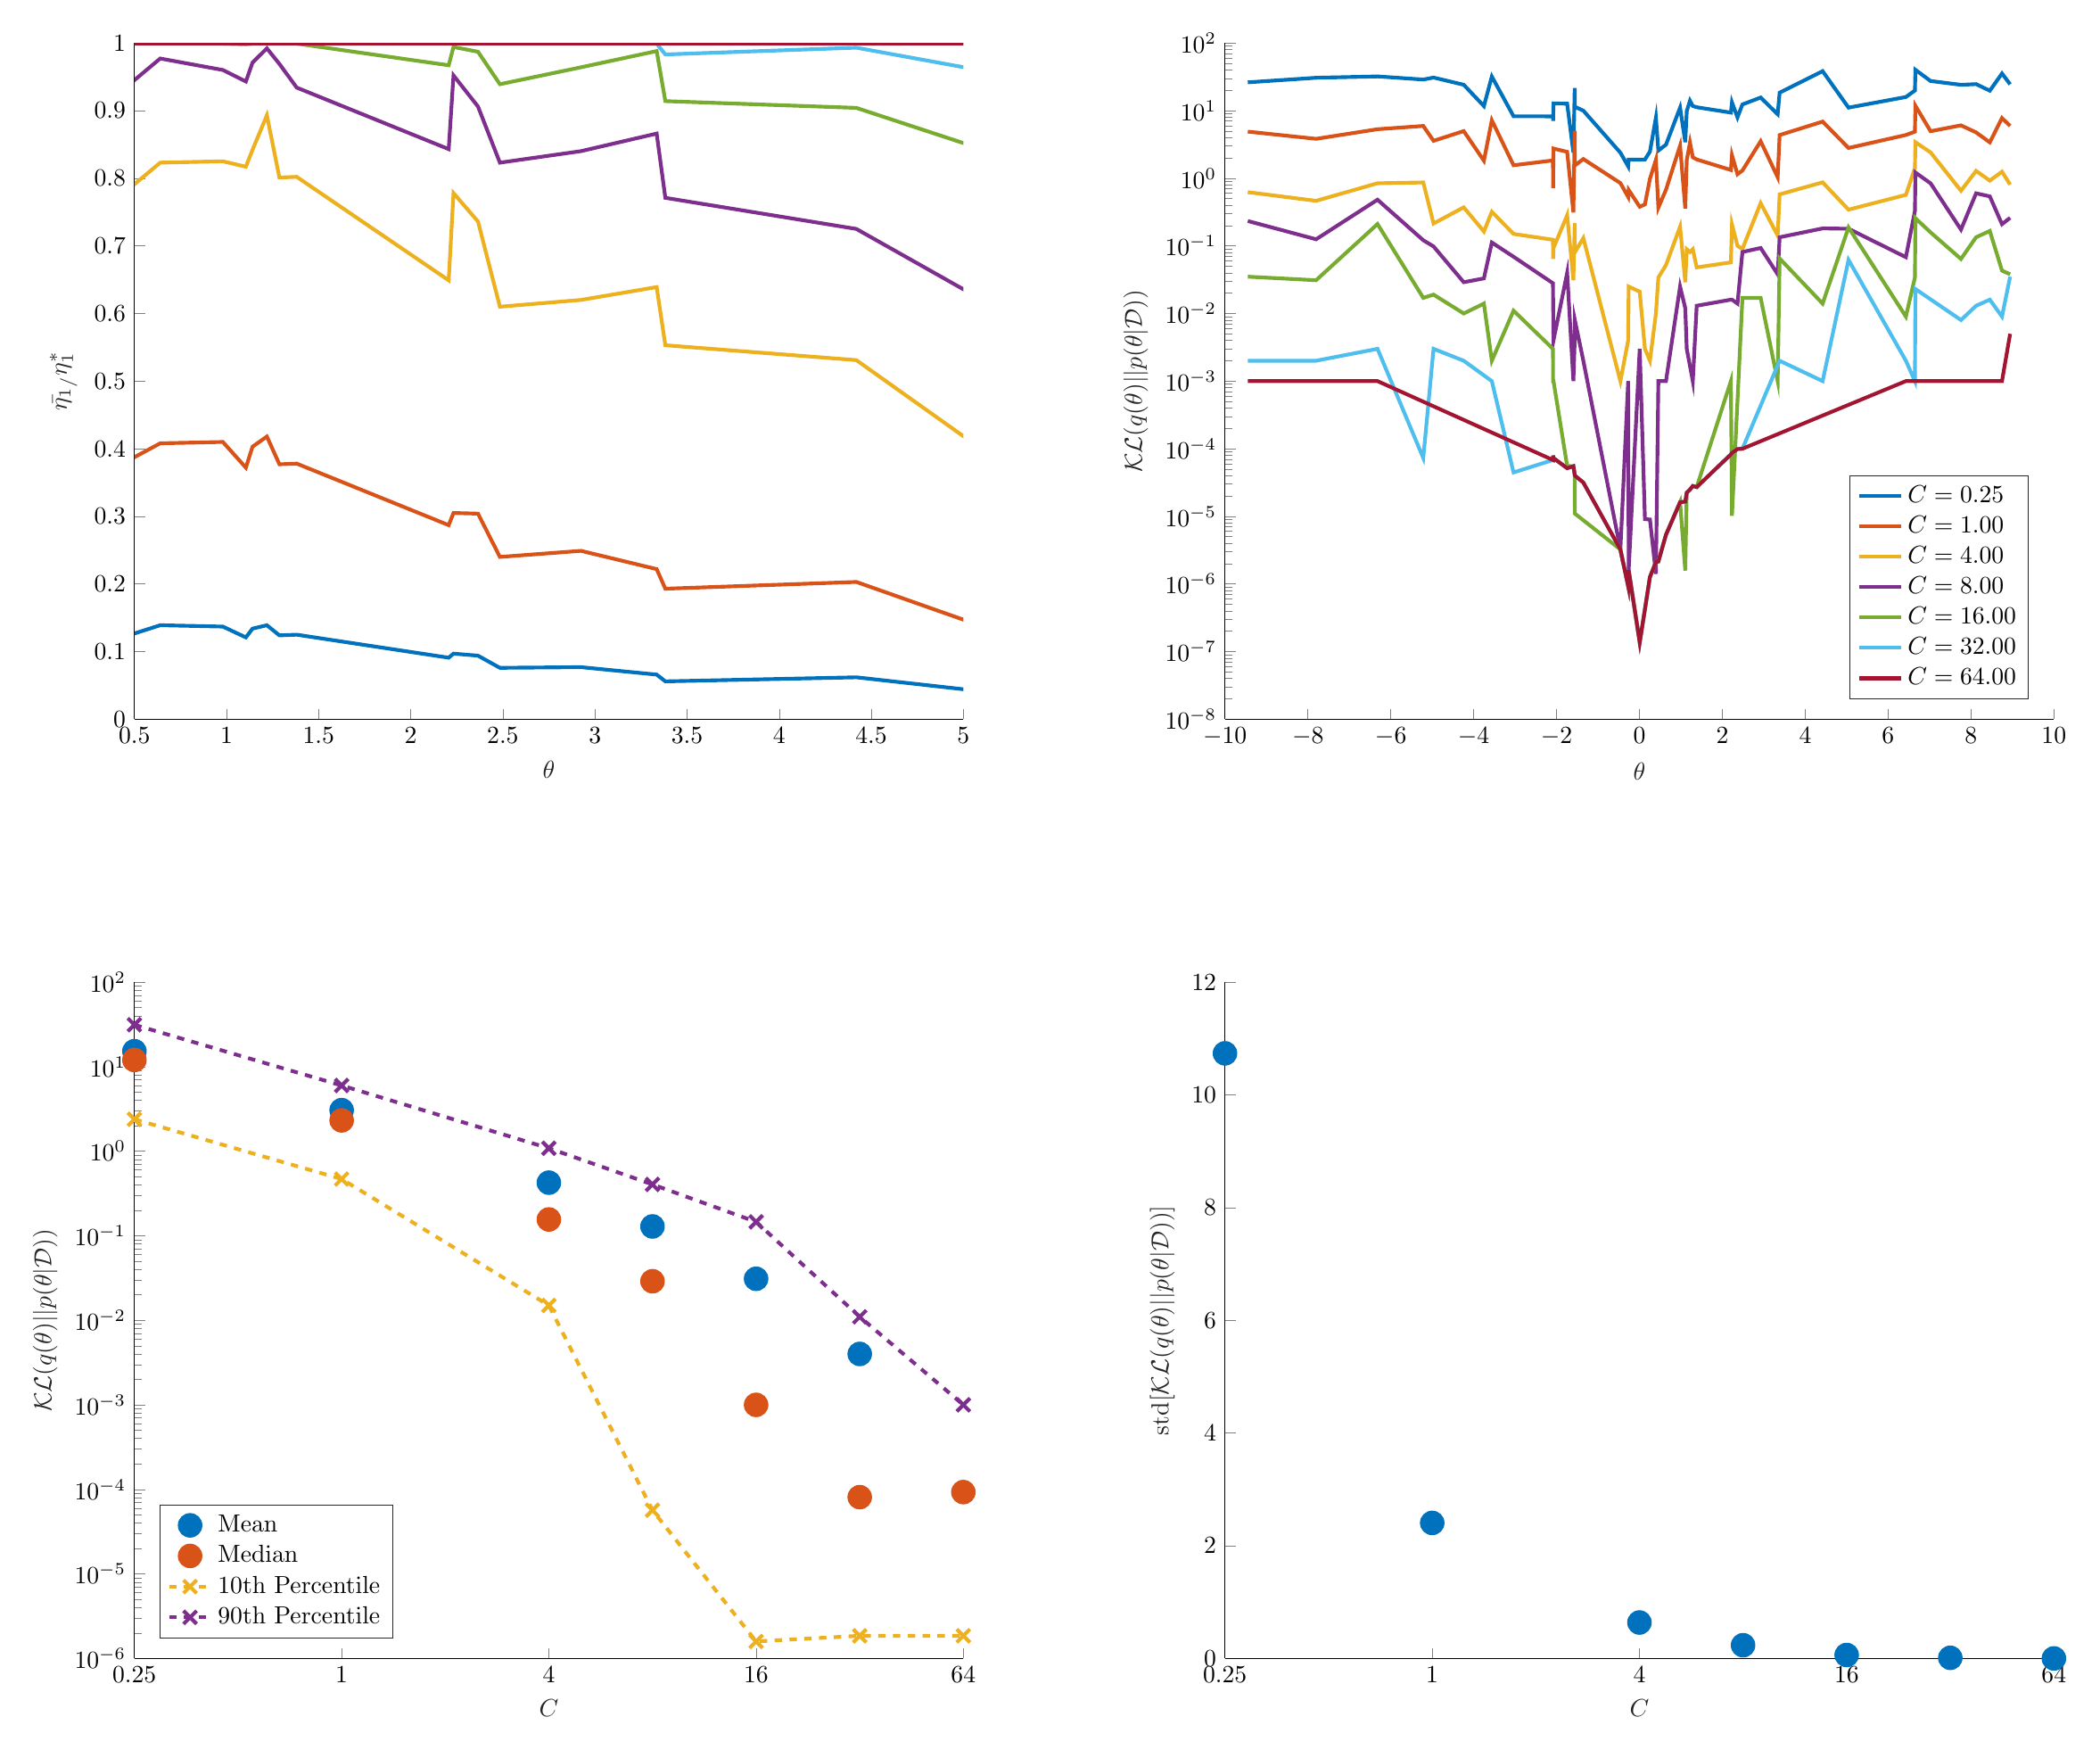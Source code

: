 % This file was created by matlab2tikz.
%
%The latest updates can be retrieved from
%  http://www.mathworks.com/matlabcentral/fileexchange/22022-matlab2tikz-matlab2tikz
%where you can also make suggestions and rate matlab2tikz.
%
\definecolor{mycolor1}{rgb}{0.0,0.447,0.741}%
\definecolor{mycolor2}{rgb}{0.85,0.325,0.098}%
\definecolor{mycolor3}{rgb}{0.929,0.694,0.125}%
\definecolor{mycolor4}{rgb}{0.494,0.184,0.556}%
\definecolor{mycolor5}{rgb}{0.466,0.674,0.188}%
\definecolor{mycolor6}{rgb}{0.301,0.745,0.933}%
\definecolor{mycolor7}{rgb}{0.635,0.078,0.184}%
%
\begin{tikzpicture}

\begin{axis}[%
width=4.648in,
height=3.791in,
at={(7.921in,6.487in)},
scale only axis,
xmin=-10,
xmax=10,
xlabel style={font=\color{white!15!black}},
xlabel={$\theta$},
ymode=log,
ymin=1e-08,
ymax=100,
yminorticks=true,
ylabel style={font=\color{white!15!black}},
ylabel={$\mathcal{KL}(q(\theta)||p(\theta| \mathcal{D}))$},
axis background/.style={fill=white},
axis x line*=bottom,
axis y line*=left,
legend style={at={(0.97,0.03)}, anchor=south east, legend cell align=left, align=left, draw=white!15!black}
]
\addplot [color=mycolor1, line width=1.5pt]
  table[row sep=crcr]{%
-9.449	26.165\\
-7.802	30.565\\
-6.32	32.022\\
-5.216	28.78\\
-4.968	30.788\\
-4.24	24.091\\
-3.753	11.651\\
-3.562	31.891\\
-3.038	8.244\\
-2.087	8.218\\
-2.084	7.046\\
-2.074	12.791\\
-1.744	12.635\\
-1.594	2.397\\
-1.562	21.61\\
-1.559	11.397\\
-1.354	9.972\\
-0.46	2.384\\
-0.272	1.498\\
-0.26	1.888\\
0.006	1.879\\
0.132	1.889\\
0.253	2.478\\
0.397	7.877\\
0.456	2.564\\
0.64	3.135\\
0.98	11.061\\
1.105	3.41\\
1.141	9.808\\
1.219	13.98\\
1.287	11.691\\
1.381	11.207\\
2.206	9.337\\
2.232	13.236\\
2.365	7.929\\
2.484	12.325\\
2.924	15.597\\
3.335	8.821\\
3.382	18.436\\
4.419	38.304\\
5.044	11.062\\
6.428	15.88\\
6.646	19.825\\
6.658	40.058\\
7.024	27.366\\
7.757	24.037\\
8.122	24.62\\
8.453	19.677\\
8.747	35.398\\
8.943	24.457\\
};
\addlegendentry{$C=0.25$}

\addplot [color=mycolor2, line width=1.5pt]
  table[row sep=crcr]{%
-9.449	4.886\\
-7.802	3.822\\
-6.32	5.302\\
-5.216	5.928\\
-4.968	3.57\\
-4.24	4.978\\
-3.753	1.816\\
-3.562	7.184\\
-3.038	1.554\\
-2.087	1.833\\
-2.084	0.714\\
-2.074	2.748\\
-1.744	2.454\\
-1.594	0.312\\
-1.562	5.041\\
-1.559	1.544\\
-1.354	1.922\\
-0.46	0.847\\
-0.272	0.528\\
-0.26	0.671\\
0.006	0.378\\
0.132	0.41\\
0.253	0.982\\
0.397	1.876\\
0.456	0.367\\
0.64	0.677\\
0.98	3.024\\
1.105	0.357\\
1.141	1.847\\
1.219	3.371\\
1.287	2.038\\
1.381	1.894\\
2.206	1.323\\
2.232	2.182\\
2.365	1.145\\
2.484	1.299\\
2.924	3.521\\
3.335	1.033\\
3.382	4.348\\
4.419	6.873\\
5.044	2.798\\
6.428	4.356\\
6.646	4.88\\
6.658	11.764\\
7.024	4.952\\
7.757	6.052\\
8.122	4.759\\
8.453	3.391\\
8.747	7.748\\
8.943	5.939\\
};
\addlegendentry{$C=1.00$}

\addplot [color=mycolor3, line width=1.5pt]
  table[row sep=crcr]{%
-9.449	0.622\\
-7.802	0.463\\
-6.32	0.842\\
-5.216	0.866\\
-4.968	0.214\\
-4.24	0.371\\
-3.753	0.163\\
-3.562	0.319\\
-3.038	0.15\\
-2.087	0.123\\
-2.084	0.064\\
-2.074	0.093\\
-1.744	0.284\\
-1.594	0.031\\
-1.562	0.216\\
-1.559	0.08\\
-1.354	0.13\\
-0.46	0.001\\
-0.272	0.004\\
-0.26	0.025\\
0.006	0.021\\
0.132	0.003\\
0.253	0.002\\
0.397	0.01\\
0.456	0.034\\
0.64	0.052\\
0.98	0.192\\
1.105	0.029\\
1.141	0.089\\
1.219	0.081\\
1.287	0.089\\
1.381	0.048\\
2.206	0.057\\
2.232	0.207\\
2.365	0.1\\
2.484	0.09\\
2.924	0.428\\
3.335	0.142\\
3.382	0.577\\
4.419	0.869\\
5.044	0.343\\
6.428	0.567\\
6.646	1.412\\
6.658	3.403\\
7.024	2.408\\
7.757	0.653\\
8.122	1.283\\
8.453	0.921\\
8.747	1.249\\
8.943	0.805\\
};
\addlegendentry{$C=4.00$}

\addplot [color=mycolor4, line width=1.5pt]
  table[row sep=crcr]{%
-9.449	0.233\\
-7.802	0.125\\
-6.32	0.481\\
-5.216	0.121\\
-4.968	0.098\\
-4.24	0.029\\
-3.753	0.033\\
-3.562	0.112\\
-3.038	0.069\\
-2.087	0.028\\
-2.084	0.017\\
-2.074	0.004\\
-1.744	0.04\\
-1.594	0.001\\
-1.562	0.004\\
-1.559	0.008\\
-1.354	0.002\\
-0.46	3.24e-06\\
-0.272	0.001\\
-0.26	1.6e-06\\
0.006	0.003\\
0.132	9.1e-06\\
0.253	8.98e-06\\
0.397	1.41e-06\\
0.456	0.001\\
0.64	0.001\\
0.98	0.025\\
1.105	0.012\\
1.141	0.003\\
1.219	0.0\\
1.287	0.001\\
1.381	0.013\\
2.206	0.016\\
2.232	0.016\\
2.365	0.014\\
2.484	0.081\\
2.924	0.093\\
3.335	0.038\\
3.382	0.134\\
4.419	0.181\\
5.044	0.179\\
6.428	0.068\\
6.646	0.328\\
6.658	1.214\\
7.024	0.84\\
7.757	0.174\\
8.122	0.598\\
8.453	0.539\\
8.747	0.209\\
8.943	0.26\\
};
\addlegendentry{$C=8.00$}

\addplot [color=mycolor5, line width=1.5pt]
  table[row sep=crcr]{%
-9.449	0.035\\
-7.802	0.031\\
-6.32	0.21\\
-5.216	0.017\\
-4.968	0.019\\
-4.24	0.01\\
-3.753	0.014\\
-3.562	0.002\\
-3.038	0.011\\
-2.087	0.003\\
-2.084	0.001\\
-2.074	0.001\\
-1.744	5.55e-05\\
-1.594	5.52e-05\\
-1.562	4.13e-05\\
-1.559	1.1e-05\\
-1.354	0.0\\
-0.46	3.24e-06\\
-0.272	9.24e-07\\
-0.26	1.6e-06\\
0.006	1.37e-07\\
0.132	4.23e-07\\
0.253	1.27e-06\\
0.397	2.11e-06\\
0.456	2.15e-06\\
0.64	5.35e-06\\
0.98	1.62e-05\\
1.105	1.58e-06\\
1.141	2.24e-05\\
1.219	2.49e-05\\
1.287	2.81e-05\\
1.381	2.71e-05\\
2.206	0.001\\
2.232	1.02e-05\\
2.365	0.0\\
2.484	0.017\\
2.924	0.017\\
3.335	0.001\\
3.382	0.065\\
4.419	0.014\\
5.044	0.187\\
6.428	0.009\\
6.646	0.034\\
6.658	0.256\\
7.024	0.158\\
7.757	0.064\\
8.122	0.134\\
8.453	0.166\\
8.747	0.043\\
8.943	0.038\\
};
\addlegendentry{$C=16.00$}

\addplot [color=mycolor6, line width=1.5pt]
  table[row sep=crcr]{%
-9.449	0.002\\
-7.802	0.002\\
-6.32	0.003\\
-5.216	7.3e-05\\
-4.968	0.003\\
-4.24	0.002\\
-3.753	0.0\\
-3.562	0.001\\
-3.038	4.46e-05\\
-2.087	6.81e-05\\
-2.084	7.94e-05\\
-2.074	7.27e-05\\
-1.744	5.15e-05\\
-1.594	5.52e-05\\
-1.562	4.13e-05\\
-1.559	4.01e-05\\
-1.354	3.16e-05\\
-0.46	3.24e-06\\
-0.272	9.24e-07\\
-0.26	1.6e-06\\
0.006	1.37e-07\\
0.132	4.23e-07\\
0.253	1.27e-06\\
0.397	2.11e-06\\
0.456	2.15e-06\\
0.64	5.35e-06\\
0.98	1.62e-05\\
1.105	1.65e-05\\
1.141	2.24e-05\\
1.219	2.49e-05\\
1.287	2.81e-05\\
1.381	2.71e-05\\
2.206	8.25e-05\\
2.232	8.68e-05\\
2.365	9.89e-05\\
2.484	9.99e-05\\
2.924	0.0\\
3.335	0.0\\
3.382	0.002\\
4.419	0.001\\
5.044	0.062\\
6.428	0.002\\
6.646	0.001\\
6.658	0.023\\
7.024	0.0\\
7.757	0.008\\
8.122	0.013\\
8.453	0.016\\
8.747	0.009\\
8.943	0.035\\
};
\addlegendentry{$C=32.00$}

\addplot [color=mycolor7, line width=1.5pt]
  table[row sep=crcr]{%
-9.449	0.001\\
-7.802	0.001\\
-6.32	0.001\\
-5.216	0.0\\
-4.968	0.0\\
-4.24	0.0\\
-3.753	0.0\\
-3.562	0.0\\
-3.038	0.0\\
-2.087	6.81e-05\\
-2.084	7.94e-05\\
-2.074	7.27e-05\\
-1.744	5.15e-05\\
-1.594	5.52e-05\\
-1.562	4.13e-05\\
-1.559	4.01e-05\\
-1.354	3.16e-05\\
-0.46	3.24e-06\\
-0.272	9.24e-07\\
-0.26	1.6e-06\\
0.006	1.37e-07\\
0.132	4.23e-07\\
0.253	1.27e-06\\
0.397	2.11e-06\\
0.456	2.15e-06\\
0.64	5.35e-06\\
0.98	1.62e-05\\
1.105	1.65e-05\\
1.141	2.24e-05\\
1.219	2.49e-05\\
1.287	2.81e-05\\
1.381	2.71e-05\\
2.206	8.25e-05\\
2.232	8.68e-05\\
2.365	9.89e-05\\
2.484	9.99e-05\\
2.924	0.0\\
3.335	0.0\\
3.382	0.0\\
4.419	0.0\\
5.044	0.0\\
6.428	0.001\\
6.646	0.001\\
6.658	0.001\\
7.024	0.001\\
7.757	0.001\\
8.122	0.001\\
8.453	0.001\\
8.747	0.001\\
8.943	0.005\\
};
\addlegendentry{$C=64.00$}

\end{axis}

\begin{axis}[%
width=4.648in,
height=3.791in,
at={(1.806in,6.487in)},
scale only axis,
xmin=0.5,
xmax=5,
xlabel style={font=\color{white!15!black}},
xlabel={$\theta$},
ymin=0,
ymax=1,
ylabel style={font=\color{white!15!black}},
ylabel={$\bar{\eta_1}_ / \eta_{1}^*$},
axis background/.style={fill=white},
axis x line*=bottom,
axis y line*=left
]
\addplot [color=mycolor1, line width=1.5pt, forget plot]
  table[row sep=crcr]{%
-9.449	0.029\\
-7.802	0.031\\
-6.32	0.033\\
-5.216	0.041\\
-4.968	0.05\\
-4.24	0.055\\
-3.753	0.055\\
-3.562	0.058\\
-3.038	0.071\\
-2.087	0.088\\
-2.084	0.089\\
-2.074	0.097\\
-1.744	0.11\\
-1.594	0.133\\
-1.562	0.123\\
-1.559	0.108\\
-1.354	0.124\\
-0.46	0.154\\
-0.272	0.176\\
-0.26	0.181\\
0.006	0.162\\
0.132	0.154\\
0.253	0.185\\
0.397	0.16\\
0.456	0.123\\
0.64	0.139\\
0.98	0.137\\
1.105	0.121\\
1.141	0.134\\
1.219	0.139\\
1.287	0.124\\
1.381	0.125\\
2.206	0.091\\
2.232	0.097\\
2.365	0.094\\
2.484	0.076\\
2.924	0.077\\
3.335	0.066\\
3.382	0.056\\
4.419	0.062\\
5.044	0.043\\
6.428	0.041\\
6.646	0.037\\
6.658	0.038\\
7.024	0.035\\
7.757	0.029\\
8.122	0.029\\
8.453	0.028\\
8.747	0.028\\
8.943	0.025\\
};
\addplot [color=mycolor2, line width=1.5pt, forget plot]
  table[row sep=crcr]{%
-9.449	0.104\\
-7.802	0.109\\
-6.32	0.119\\
-5.216	0.146\\
-4.968	0.167\\
-4.24	0.179\\
-3.753	0.183\\
-3.562	0.191\\
-3.038	0.233\\
-2.087	0.287\\
-2.084	0.267\\
-2.074	0.306\\
-1.744	0.332\\
-1.594	0.391\\
-1.562	0.361\\
-1.559	0.333\\
-1.354	0.364\\
-0.46	0.5\\
-0.272	0.507\\
-0.26	0.528\\
0.006	0.475\\
0.132	0.469\\
0.253	0.55\\
0.397	0.476\\
0.456	0.381\\
0.64	0.408\\
0.98	0.41\\
1.105	0.372\\
1.141	0.403\\
1.219	0.418\\
1.287	0.377\\
1.381	0.378\\
2.206	0.287\\
2.232	0.305\\
2.365	0.304\\
2.484	0.24\\
2.924	0.249\\
3.335	0.222\\
3.382	0.193\\
4.419	0.203\\
5.044	0.143\\
6.428	0.142\\
6.646	0.132\\
6.658	0.132\\
7.024	0.122\\
7.757	0.105\\
8.122	0.1\\
8.453	0.102\\
8.747	0.097\\
8.943	0.09\\
};
\addplot [color=mycolor3, line width=1.5pt, forget plot]
  table[row sep=crcr]{%
-9.449	0.33\\
-7.802	0.336\\
-6.32	0.355\\
-5.216	0.439\\
-4.968	0.464\\
-4.24	0.496\\
-3.753	0.507\\
-3.562	0.536\\
-3.038	0.586\\
-2.087	0.646\\
-2.084	0.643\\
-2.074	0.688\\
-1.744	0.745\\
-1.594	0.832\\
-1.562	0.785\\
-1.559	0.758\\
-1.354	0.786\\
-0.46	0.932\\
-0.272	0.887\\
-0.26	0.925\\
0.006	0.889\\
0.132	0.926\\
0.253	0.941\\
0.397	0.864\\
0.456	0.781\\
0.64	0.823\\
0.98	0.825\\
1.105	0.817\\
1.141	0.842\\
1.219	0.893\\
1.287	0.801\\
1.381	0.802\\
2.206	0.649\\
2.232	0.778\\
2.365	0.736\\
2.484	0.61\\
2.924	0.62\\
3.335	0.639\\
3.382	0.553\\
4.419	0.531\\
5.044	0.41\\
6.428	0.417\\
6.646	0.404\\
6.658	0.391\\
7.024	0.364\\
7.757	0.338\\
8.122	0.322\\
8.453	0.322\\
8.747	0.287\\
8.943	0.288\\
};
\addplot [color=mycolor4, line width=1.5pt, forget plot]
  table[row sep=crcr]{%
-9.449	0.534\\
-7.802	0.535\\
-6.32	0.557\\
-5.216	0.645\\
-4.968	0.668\\
-4.24	0.723\\
-3.753	0.735\\
-3.562	0.757\\
-3.038	0.813\\
-2.087	0.832\\
-2.084	0.856\\
-2.074	0.894\\
-1.744	0.909\\
-1.594	0.979\\
-1.562	0.95\\
-1.559	0.914\\
-1.354	0.926\\
-0.46	0.999\\
-0.272	0.969\\
-0.26	0.999\\
0.006	0.975\\
0.132	0.997\\
0.253	0.997\\
0.397	0.999\\
0.456	0.935\\
0.64	0.977\\
0.98	0.96\\
1.105	0.943\\
1.141	0.971\\
1.219	0.992\\
1.287	0.969\\
1.381	0.934\\
2.206	0.843\\
2.232	0.952\\
2.365	0.906\\
2.484	0.823\\
2.924	0.84\\
3.335	0.866\\
3.382	0.771\\
4.419	0.725\\
5.044	0.629\\
6.428	0.633\\
6.646	0.625\\
6.658	0.593\\
7.024	0.566\\
7.757	0.54\\
8.122	0.537\\
8.453	0.508\\
8.747	0.465\\
8.943	0.474\\
};
\addplot [color=mycolor5, line width=1.5pt, forget plot]
  table[row sep=crcr]{%
-9.449	0.751\\
-7.802	0.766\\
-6.32	0.789\\
-5.216	0.846\\
-4.968	0.844\\
-4.24	0.894\\
-3.753	0.908\\
-3.562	0.92\\
-3.038	0.945\\
-2.087	0.946\\
-2.084	0.976\\
-2.074	0.993\\
-1.744	0.997\\
-1.594	0.999\\
-1.562	0.999\\
-1.559	0.997\\
-1.354	0.996\\
-0.46	0.999\\
-0.272	0.999\\
-0.26	0.999\\
0.006	0.999\\
0.132	0.999\\
0.253	0.999\\
0.397	0.999\\
0.456	0.999\\
0.64	0.999\\
0.98	0.999\\
1.105	0.998\\
1.141	0.999\\
1.219	0.999\\
1.287	0.999\\
1.381	0.999\\
2.206	0.967\\
2.232	0.994\\
2.365	0.987\\
2.484	0.939\\
2.924	0.964\\
3.335	0.988\\
3.382	0.914\\
4.419	0.904\\
5.044	0.848\\
6.428	0.834\\
6.646	0.812\\
6.658	0.82\\
7.024	0.781\\
7.757	0.784\\
8.122	0.768\\
8.453	0.715\\
8.747	0.679\\
8.943	0.694\\
};
\addplot [color=mycolor6, line width=1.5pt, forget plot]
  table[row sep=crcr]{%
-9.449	0.928\\
-7.802	0.947\\
-6.32	0.945\\
-5.216	0.988\\
-4.968	0.972\\
-4.24	0.958\\
-3.753	0.988\\
-3.562	0.991\\
-3.038	0.995\\
-2.087	0.999\\
-2.084	0.999\\
-2.074	0.999\\
-1.744	0.999\\
-1.594	0.999\\
-1.562	0.999\\
-1.559	0.999\\
-1.354	0.999\\
-0.46	0.999\\
-0.272	0.999\\
-0.26	0.999\\
0.006	0.999\\
0.132	0.999\\
0.253	0.999\\
0.397	0.999\\
0.456	0.999\\
0.64	0.999\\
0.98	0.999\\
1.105	0.999\\
1.141	0.999\\
1.219	0.999\\
1.287	0.999\\
1.381	0.999\\
2.206	0.999\\
2.232	0.999\\
2.365	0.999\\
2.484	0.999\\
2.924	0.999\\
3.335	0.999\\
3.382	0.983\\
4.419	0.993\\
5.044	0.962\\
6.428	0.955\\
6.646	0.959\\
6.658	0.964\\
7.024	0.977\\
7.757	0.965\\
8.122	0.949\\
8.453	0.921\\
8.747	0.902\\
8.943	0.877\\
};
\addplot [color=mycolor7, line width=1.5pt, forget plot]
  table[row sep=crcr]{%
-9.449	0.995\\
-7.802	0.999\\
-6.32	0.989\\
-5.216	0.999\\
-4.968	0.999\\
-4.24	0.999\\
-3.753	0.999\\
-3.562	0.999\\
-3.038	0.999\\
-2.087	0.999\\
-2.084	0.999\\
-2.074	0.999\\
-1.744	0.999\\
-1.594	0.999\\
-1.562	0.999\\
-1.559	0.999\\
-1.354	0.999\\
-0.46	0.999\\
-0.272	0.999\\
-0.26	0.999\\
0.006	0.999\\
0.132	0.999\\
0.253	0.999\\
0.397	0.999\\
0.456	0.999\\
0.64	0.999\\
0.98	0.999\\
1.105	0.999\\
1.141	0.999\\
1.219	0.999\\
1.287	0.999\\
1.381	0.999\\
2.206	0.999\\
2.232	0.999\\
2.365	0.999\\
2.484	0.999\\
2.924	0.999\\
3.335	0.999\\
3.382	0.999\\
4.419	0.999\\
5.044	0.999\\
6.428	0.999\\
6.646	0.999\\
6.658	0.999\\
7.024	0.999\\
7.757	0.999\\
8.122	0.999\\
8.453	0.999\\
8.747	0.999\\
8.943	0.976\\
};
\end{axis}

\begin{axis}[%
width=4.648in,
height=3.791in,
at={(1.806in,1.222in)},
scale only axis,
xmin=-2,
xmax=6,
xtick={-2,0,2,4,6},
xticklabels={{0.25},{1},{4},{16},{64}},
xlabel style={font=\color{white!15!black}},
xlabel={$C$},
ymode=log,
ymin=1e-06,
ymax=100,
yminorticks=true,
ylabel style={font=\color{white!15!black}},
ylabel={$\mathcal{KL}(q(\theta)||p(\theta| \mathcal{D}))$},
axis background/.style={fill=white},
axis x line*=bottom,
axis y line*=left,
legend style={at={(0.03,0.03)}, anchor=south west, legend cell align=left, align=left, draw=white!15!black}
]
\addplot[only marks, mark=*, mark options={}, mark size=4.768pt, color=mycolor1, fill=mycolor1] table[row sep=crcr]{%
x	y\\
-2	15.268\\
0	3.065\\
2	0.425\\
3	0.129\\
4	0.031\\
5	0.004\\
6	0.0\\
};
\addlegendentry{Mean}

\addplot[only marks, mark=*, mark options={}, mark size=4.768pt, color=mycolor2, fill=mycolor2] table[row sep=crcr]{%
x	y\\
-2	12.008\\
0	2.318\\
2	0.156\\
3	0.029\\
4	0.001\\
5	8.095e-05\\
6	9.285e-05\\
};
\addlegendentry{Median}

\addplot [color=mycolor3, dashed, line width=1.5pt, mark=x, mark size=3.768pt, mark options={solid, mycolor3}]
  table[row sep=crcr]{%
-2	2.39\\
0	0.469\\
2	0.015\\
3	5.666e-05\\
4	1.59e-06\\
5	1.855e-06\\
6	1.855e-06\\
};
\addlegendentry{$10$th Percentile}

\addplot [color=mycolor4, dashed, line width=1.5pt, mark=x, mark size=3.768pt,  mark options={solid, mycolor4}]
  table[row sep=crcr]{%
-2	31.34\\
0	5.995\\
2	1.085\\
3	0.405\\
4	0.146\\
5	0.011\\
6	0.001\\
};
\addlegendentry{$90$th Percentile}

\end{axis}

\begin{axis}[%
width=4.648in,
height=3.791in,
at={(7.921in,1.222in)},
scale only axis,
xmin=-2,
xmax=6,
xtick={-2,0,2,4,6},
xticklabels={{0.25},{1},{4},{16},{64}},
xlabel style={font=\color{white!15!black}},
xlabel={$C$},
ymin=0,
ymax=12,
ylabel style={font=\color{white!15!black}},
ylabel={std[$\mathcal{KL}(q(\theta)||p(\theta| \mathcal{D}))$]},
axis background/.style={fill=white},
axis x line*=bottom,
axis y line*=left
]
\addplot[only marks, mark=*, mark options={}, mark size=4.768pt, color=mycolor1, fill=mycolor1] table[row sep=crcr]{%
x	y\\
-2	10.737\\
0	2.405\\
2	0.638\\
3	0.235\\
4	0.061\\
5	0.011\\
6	0.001\\
};
\end{axis}
\end{tikzpicture}%